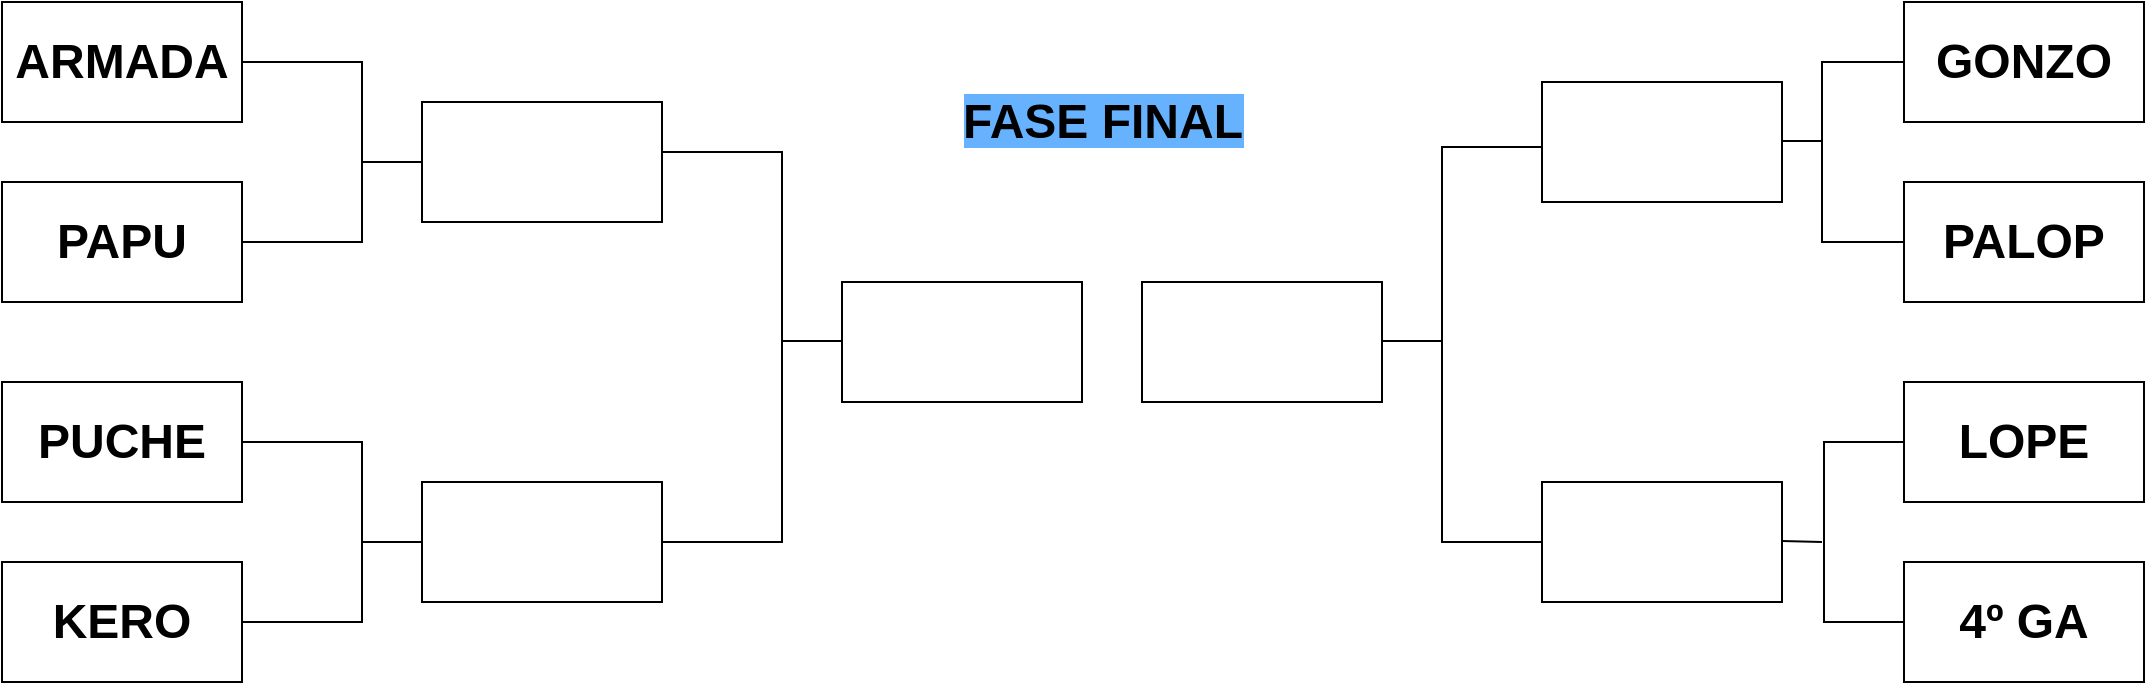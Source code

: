 <mxfile>
    <diagram name="Página-1" id="q5P00Ea4lJRs1lq0zHtR">
        <mxGraphModel dx="624" dy="419" grid="1" gridSize="10" guides="1" tooltips="1" connect="1" arrows="1" fold="1" page="1" pageScale="1" pageWidth="827" pageHeight="1169" math="0" shadow="0">
            <root>
                <mxCell id="0"/>
                <mxCell id="1" parent="0"/>
                <mxCell id="qleC3GfuwHurnXzQcOF3-1" value="&lt;b&gt;&lt;font style=&quot;font-size: 24px;&quot;&gt;PAPU&lt;/font&gt;&lt;/b&gt;" style="rounded=0;whiteSpace=wrap;html=1;" parent="1" vertex="1">
                    <mxGeometry x="40" y="110" width="120" height="60" as="geometry"/>
                </mxCell>
                <mxCell id="qleC3GfuwHurnXzQcOF3-2" value="&lt;b&gt;&lt;font style=&quot;font-size: 24px;&quot;&gt;ARMADA&lt;/font&gt;&lt;/b&gt;" style="rounded=0;whiteSpace=wrap;html=1;" parent="1" vertex="1">
                    <mxGeometry x="40" y="20" width="120" height="60" as="geometry"/>
                </mxCell>
                <mxCell id="qleC3GfuwHurnXzQcOF3-3" value="&lt;font style=&quot;font-size: 24px;&quot;&gt;&lt;b&gt;PUCHE&lt;/b&gt;&lt;/font&gt;" style="rounded=0;whiteSpace=wrap;html=1;" parent="1" vertex="1">
                    <mxGeometry x="40" y="210" width="120" height="60" as="geometry"/>
                </mxCell>
                <mxCell id="qleC3GfuwHurnXzQcOF3-4" value="&lt;font style=&quot;font-size: 24px;&quot;&gt;&lt;b&gt;KERO&lt;/b&gt;&lt;/font&gt;" style="rounded=0;whiteSpace=wrap;html=1;" parent="1" vertex="1">
                    <mxGeometry x="40" y="300" width="120" height="60" as="geometry"/>
                </mxCell>
                <mxCell id="qleC3GfuwHurnXzQcOF3-6" value="" style="endArrow=none;html=1;rounded=0;entryX=1;entryY=0.5;entryDx=0;entryDy=0;exitX=1;exitY=0.5;exitDx=0;exitDy=0;" parent="1" source="qleC3GfuwHurnXzQcOF3-1" target="qleC3GfuwHurnXzQcOF3-2" edge="1">
                    <mxGeometry width="50" height="50" relative="1" as="geometry">
                        <mxPoint x="270" y="160" as="sourcePoint"/>
                        <mxPoint x="440" y="200" as="targetPoint"/>
                        <Array as="points">
                            <mxPoint x="220" y="140"/>
                            <mxPoint x="220" y="100"/>
                            <mxPoint x="220" y="50"/>
                        </Array>
                    </mxGeometry>
                </mxCell>
                <mxCell id="qleC3GfuwHurnXzQcOF3-7" value="" style="endArrow=none;html=1;rounded=0;entryX=1;entryY=0.5;entryDx=0;entryDy=0;exitX=1;exitY=0.5;exitDx=0;exitDy=0;" parent="1" edge="1">
                    <mxGeometry width="50" height="50" relative="1" as="geometry">
                        <mxPoint x="160" y="330" as="sourcePoint"/>
                        <mxPoint x="160" y="240" as="targetPoint"/>
                        <Array as="points">
                            <mxPoint x="220" y="330"/>
                            <mxPoint x="220" y="290"/>
                            <mxPoint x="220" y="240"/>
                        </Array>
                    </mxGeometry>
                </mxCell>
                <mxCell id="qleC3GfuwHurnXzQcOF3-8" value="" style="endArrow=none;html=1;rounded=0;" parent="1" edge="1">
                    <mxGeometry width="50" height="50" relative="1" as="geometry">
                        <mxPoint x="220" y="100" as="sourcePoint"/>
                        <mxPoint x="250" y="100" as="targetPoint"/>
                        <Array as="points"/>
                    </mxGeometry>
                </mxCell>
                <mxCell id="qleC3GfuwHurnXzQcOF3-9" value="" style="endArrow=none;html=1;rounded=0;" parent="1" edge="1">
                    <mxGeometry width="50" height="50" relative="1" as="geometry">
                        <mxPoint x="220" y="290" as="sourcePoint"/>
                        <mxPoint x="250" y="290" as="targetPoint"/>
                        <Array as="points"/>
                    </mxGeometry>
                </mxCell>
                <mxCell id="qleC3GfuwHurnXzQcOF3-10" value="" style="rounded=0;whiteSpace=wrap;html=1;" parent="1" vertex="1">
                    <mxGeometry x="250" y="70" width="120" height="60" as="geometry"/>
                </mxCell>
                <mxCell id="qleC3GfuwHurnXzQcOF3-11" value="" style="rounded=0;whiteSpace=wrap;html=1;" parent="1" vertex="1">
                    <mxGeometry x="250" y="260" width="120" height="60" as="geometry"/>
                </mxCell>
                <mxCell id="qleC3GfuwHurnXzQcOF3-12" value="" style="endArrow=none;html=1;rounded=0;entryX=1;entryY=0.5;entryDx=0;entryDy=0;exitX=1;exitY=0.5;exitDx=0;exitDy=0;" parent="1" source="qleC3GfuwHurnXzQcOF3-11" edge="1">
                    <mxGeometry width="50" height="50" relative="1" as="geometry">
                        <mxPoint x="370" y="185" as="sourcePoint"/>
                        <mxPoint x="370" y="95" as="targetPoint"/>
                        <Array as="points">
                            <mxPoint x="430" y="290"/>
                            <mxPoint x="430" y="145"/>
                            <mxPoint x="430" y="95"/>
                        </Array>
                    </mxGeometry>
                </mxCell>
                <mxCell id="qleC3GfuwHurnXzQcOF3-13" value="" style="endArrow=none;html=1;rounded=0;" parent="1" edge="1">
                    <mxGeometry width="50" height="50" relative="1" as="geometry">
                        <mxPoint x="430" y="189.5" as="sourcePoint"/>
                        <mxPoint x="460" y="189.5" as="targetPoint"/>
                        <Array as="points"/>
                    </mxGeometry>
                </mxCell>
                <mxCell id="qleC3GfuwHurnXzQcOF3-14" value="" style="rounded=0;whiteSpace=wrap;html=1;" parent="1" vertex="1">
                    <mxGeometry x="460" y="160" width="120" height="60" as="geometry"/>
                </mxCell>
                <mxCell id="qleC3GfuwHurnXzQcOF3-15" value="&lt;font style=&quot;font-size: 24px;&quot;&gt;&lt;b&gt;PALOP&lt;/b&gt;&lt;/font&gt;" style="rounded=0;whiteSpace=wrap;html=1;" parent="1" vertex="1">
                    <mxGeometry x="991" y="110" width="120" height="60" as="geometry"/>
                </mxCell>
                <mxCell id="qleC3GfuwHurnXzQcOF3-16" value="&lt;b&gt;&lt;font style=&quot;font-size: 24px;&quot;&gt;GONZO&lt;/font&gt;&lt;/b&gt;" style="rounded=0;whiteSpace=wrap;html=1;" parent="1" vertex="1">
                    <mxGeometry x="991" y="20" width="120" height="60" as="geometry"/>
                </mxCell>
                <mxCell id="qleC3GfuwHurnXzQcOF3-17" value="&lt;b&gt;&lt;font style=&quot;font-size: 24px;&quot;&gt;LOPE&lt;/font&gt;&lt;/b&gt;" style="rounded=0;whiteSpace=wrap;html=1;" parent="1" vertex="1">
                    <mxGeometry x="991" y="210" width="120" height="60" as="geometry"/>
                </mxCell>
                <mxCell id="qleC3GfuwHurnXzQcOF3-18" value="&lt;b&gt;&lt;font style=&quot;font-size: 24px;&quot;&gt;4º GA&lt;/font&gt;&lt;/b&gt;" style="rounded=0;whiteSpace=wrap;html=1;" parent="1" vertex="1">
                    <mxGeometry x="991" y="300" width="120" height="60" as="geometry"/>
                </mxCell>
                <mxCell id="qleC3GfuwHurnXzQcOF3-19" value="" style="endArrow=none;html=1;rounded=0;exitX=0;exitY=0.5;exitDx=0;exitDy=0;entryX=0;entryY=0.5;entryDx=0;entryDy=0;" parent="1" source="qleC3GfuwHurnXzQcOF3-15" target="qleC3GfuwHurnXzQcOF3-16" edge="1">
                    <mxGeometry width="50" height="50" relative="1" as="geometry">
                        <mxPoint x="890" y="150" as="sourcePoint"/>
                        <mxPoint x="920" y="60" as="targetPoint"/>
                        <Array as="points">
                            <mxPoint x="950" y="140"/>
                            <mxPoint x="950" y="110"/>
                            <mxPoint x="950" y="50"/>
                        </Array>
                    </mxGeometry>
                </mxCell>
                <mxCell id="qleC3GfuwHurnXzQcOF3-20" value="" style="endArrow=none;html=1;rounded=0;exitX=0;exitY=0.5;exitDx=0;exitDy=0;entryX=0;entryY=0.5;entryDx=0;entryDy=0;" parent="1" source="qleC3GfuwHurnXzQcOF3-18" target="qleC3GfuwHurnXzQcOF3-17" edge="1">
                    <mxGeometry width="50" height="50" relative="1" as="geometry">
                        <mxPoint x="891" y="335" as="sourcePoint"/>
                        <mxPoint x="1001" y="240" as="targetPoint"/>
                        <Array as="points">
                            <mxPoint x="951" y="330"/>
                            <mxPoint x="951" y="295"/>
                            <mxPoint x="951" y="240"/>
                        </Array>
                    </mxGeometry>
                </mxCell>
                <mxCell id="qleC3GfuwHurnXzQcOF3-21" value="" style="endArrow=none;html=1;rounded=0;" parent="1" edge="1">
                    <mxGeometry width="50" height="50" relative="1" as="geometry">
                        <mxPoint x="930" y="289.5" as="sourcePoint"/>
                        <mxPoint x="950" y="290" as="targetPoint"/>
                        <Array as="points"/>
                    </mxGeometry>
                </mxCell>
                <mxCell id="qleC3GfuwHurnXzQcOF3-22" value="" style="endArrow=none;html=1;rounded=0;" parent="1" edge="1">
                    <mxGeometry width="50" height="50" relative="1" as="geometry">
                        <mxPoint x="920" y="89.5" as="sourcePoint"/>
                        <mxPoint x="950" y="89.5" as="targetPoint"/>
                        <Array as="points"/>
                    </mxGeometry>
                </mxCell>
                <mxCell id="qleC3GfuwHurnXzQcOF3-23" value="" style="rounded=0;whiteSpace=wrap;html=1;" parent="1" vertex="1">
                    <mxGeometry x="810" y="60" width="120" height="60" as="geometry"/>
                </mxCell>
                <mxCell id="qleC3GfuwHurnXzQcOF3-24" value="" style="rounded=0;whiteSpace=wrap;html=1;" parent="1" vertex="1">
                    <mxGeometry x="810" y="260" width="120" height="60" as="geometry"/>
                </mxCell>
                <mxCell id="qleC3GfuwHurnXzQcOF3-25" value="" style="endArrow=none;html=1;rounded=0;" parent="1" edge="1">
                    <mxGeometry width="50" height="50" relative="1" as="geometry">
                        <mxPoint x="810" y="290" as="sourcePoint"/>
                        <mxPoint x="810" y="92.5" as="targetPoint"/>
                        <Array as="points">
                            <mxPoint x="760" y="290"/>
                            <mxPoint x="760" y="142.5"/>
                            <mxPoint x="760" y="92.5"/>
                        </Array>
                    </mxGeometry>
                </mxCell>
                <mxCell id="qleC3GfuwHurnXzQcOF3-26" value="" style="endArrow=none;html=1;rounded=0;" parent="1" edge="1">
                    <mxGeometry width="50" height="50" relative="1" as="geometry">
                        <mxPoint x="730" y="189.5" as="sourcePoint"/>
                        <mxPoint x="760" y="189.5" as="targetPoint"/>
                        <Array as="points"/>
                    </mxGeometry>
                </mxCell>
                <mxCell id="qleC3GfuwHurnXzQcOF3-27" value="" style="rounded=0;whiteSpace=wrap;html=1;" parent="1" vertex="1">
                    <mxGeometry x="610" y="160" width="120" height="60" as="geometry"/>
                </mxCell>
                <mxCell id="qleC3GfuwHurnXzQcOF3-30" value="&lt;font style=&quot;font-size: 24px;&quot;&gt;&lt;b style=&quot;background-color: rgb(102, 178, 255);&quot;&gt;FASE FINAL&lt;/b&gt;&lt;/font&gt;" style="text;html=1;align=center;verticalAlign=middle;resizable=0;points=[];autosize=1;strokeColor=none;fillColor=none;" parent="1" vertex="1">
                    <mxGeometry x="510" y="60" width="160" height="40" as="geometry"/>
                </mxCell>
            </root>
        </mxGraphModel>
    </diagram>
</mxfile>
